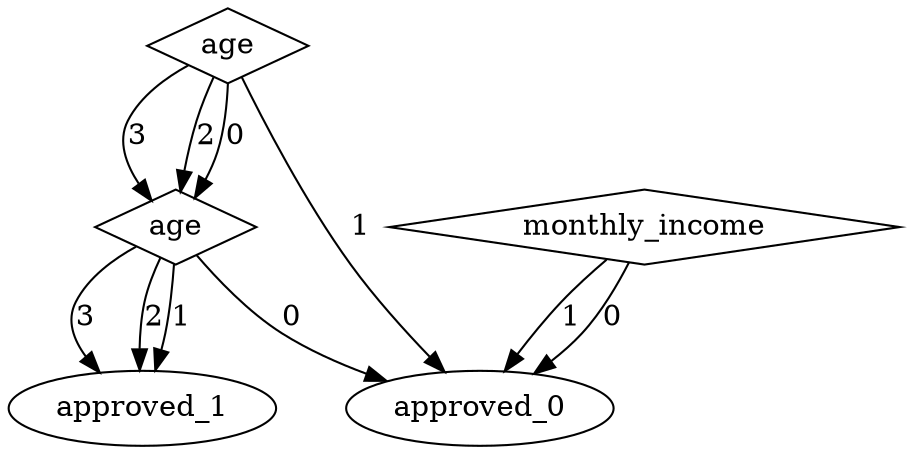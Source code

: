 digraph {
node [label=approved_1,style=""] approved_1
node [label=approved_1,style=""] approved_1
node [label=approved_1,style=""] approved_1
node [label=approved_0,style=""] approved_0
node [label=approved_0,style=""] approved_0
node [label=approved_0,style=""] approved_0
node [label=approved_0,style=""] approved_0
node [label=age,shape="diamond",style=""] 2
node [label=age,shape="diamond",style=""] 1
node [label=monthly_income,shape="diamond",style=""] 0

2 -> approved_1 [label="3"]
2 -> approved_1 [label="2"]
2 -> approved_1 [label="1"]
2 -> approved_0 [label="0"]
1 -> 2 [label="3"]
1 -> 2 [label="2"]
1 -> approved_0 [label="1"]
1 -> 2 [label="0"]
0 -> approved_0 [label="1"]
0 -> approved_0 [label="0"]
}